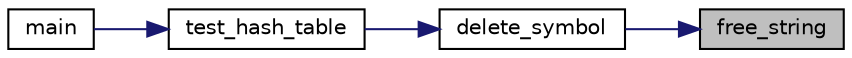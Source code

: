 digraph "free_string"
{
 // LATEX_PDF_SIZE
  edge [fontname="Helvetica",fontsize="10",labelfontname="Helvetica",labelfontsize="10"];
  node [fontname="Helvetica",fontsize="10",shape=record];
  rankdir="RL";
  Node1 [label="free_string",height=0.2,width=0.4,color="black", fillcolor="grey75", style="filled", fontcolor="black",tooltip=" "];
  Node1 -> Node2 [dir="back",color="midnightblue",fontsize="10",style="solid"];
  Node2 [label="delete_symbol",height=0.2,width=0.4,color="black", fillcolor="white", style="filled",URL="$ADT_8c.html#a86337fb4e746828ec8da93815780b8e5",tooltip=" "];
  Node2 -> Node3 [dir="back",color="midnightblue",fontsize="10",style="solid"];
  Node3 [label="test_hash_table",height=0.2,width=0.4,color="black", fillcolor="white", style="filled",URL="$main_8c.html#a61b668b23f9d1ce9068bff1a47a788de",tooltip=" "];
  Node3 -> Node4 [dir="back",color="midnightblue",fontsize="10",style="solid"];
  Node4 [label="main",height=0.2,width=0.4,color="black", fillcolor="white", style="filled",URL="$main_8c.html#a3c04138a5bfe5d72780bb7e82a18e627",tooltip=" "];
}
